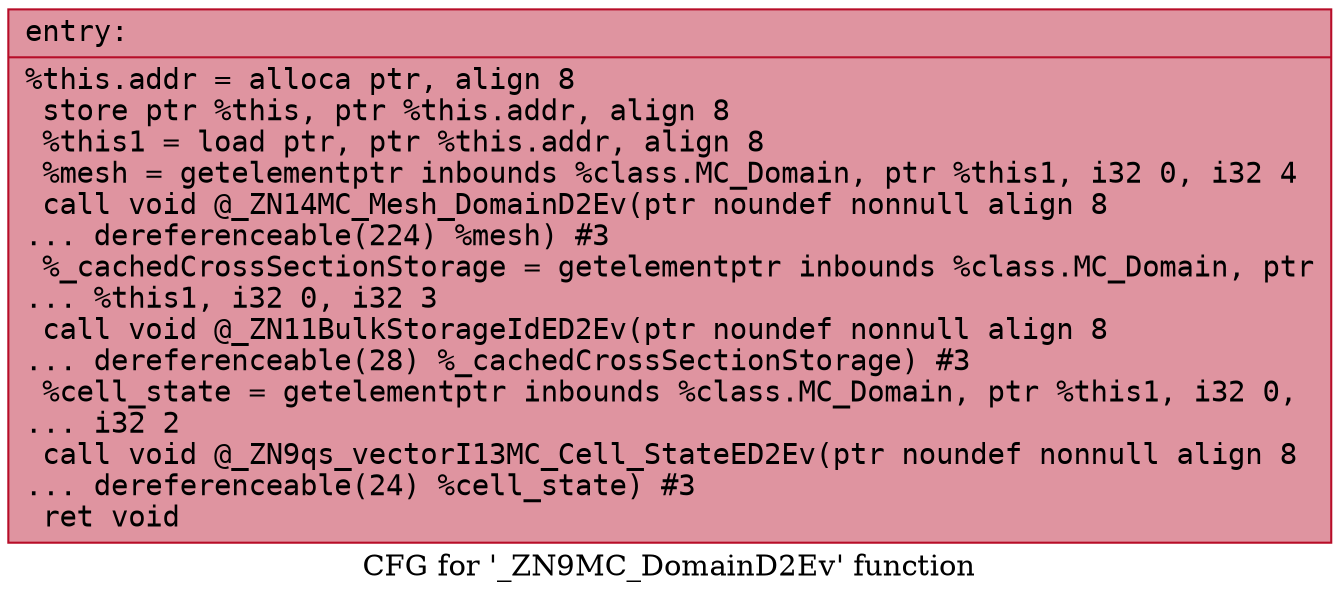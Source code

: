 digraph "CFG for '_ZN9MC_DomainD2Ev' function" {
	label="CFG for '_ZN9MC_DomainD2Ev' function";

	Node0x564271a85f70 [shape=record,color="#b70d28ff", style=filled, fillcolor="#b70d2870" fontname="Courier",label="{entry:\l|  %this.addr = alloca ptr, align 8\l  store ptr %this, ptr %this.addr, align 8\l  %this1 = load ptr, ptr %this.addr, align 8\l  %mesh = getelementptr inbounds %class.MC_Domain, ptr %this1, i32 0, i32 4\l  call void @_ZN14MC_Mesh_DomainD2Ev(ptr noundef nonnull align 8\l... dereferenceable(224) %mesh) #3\l  %_cachedCrossSectionStorage = getelementptr inbounds %class.MC_Domain, ptr\l... %this1, i32 0, i32 3\l  call void @_ZN11BulkStorageIdED2Ev(ptr noundef nonnull align 8\l... dereferenceable(28) %_cachedCrossSectionStorage) #3\l  %cell_state = getelementptr inbounds %class.MC_Domain, ptr %this1, i32 0,\l... i32 2\l  call void @_ZN9qs_vectorI13MC_Cell_StateED2Ev(ptr noundef nonnull align 8\l... dereferenceable(24) %cell_state) #3\l  ret void\l}"];
}
